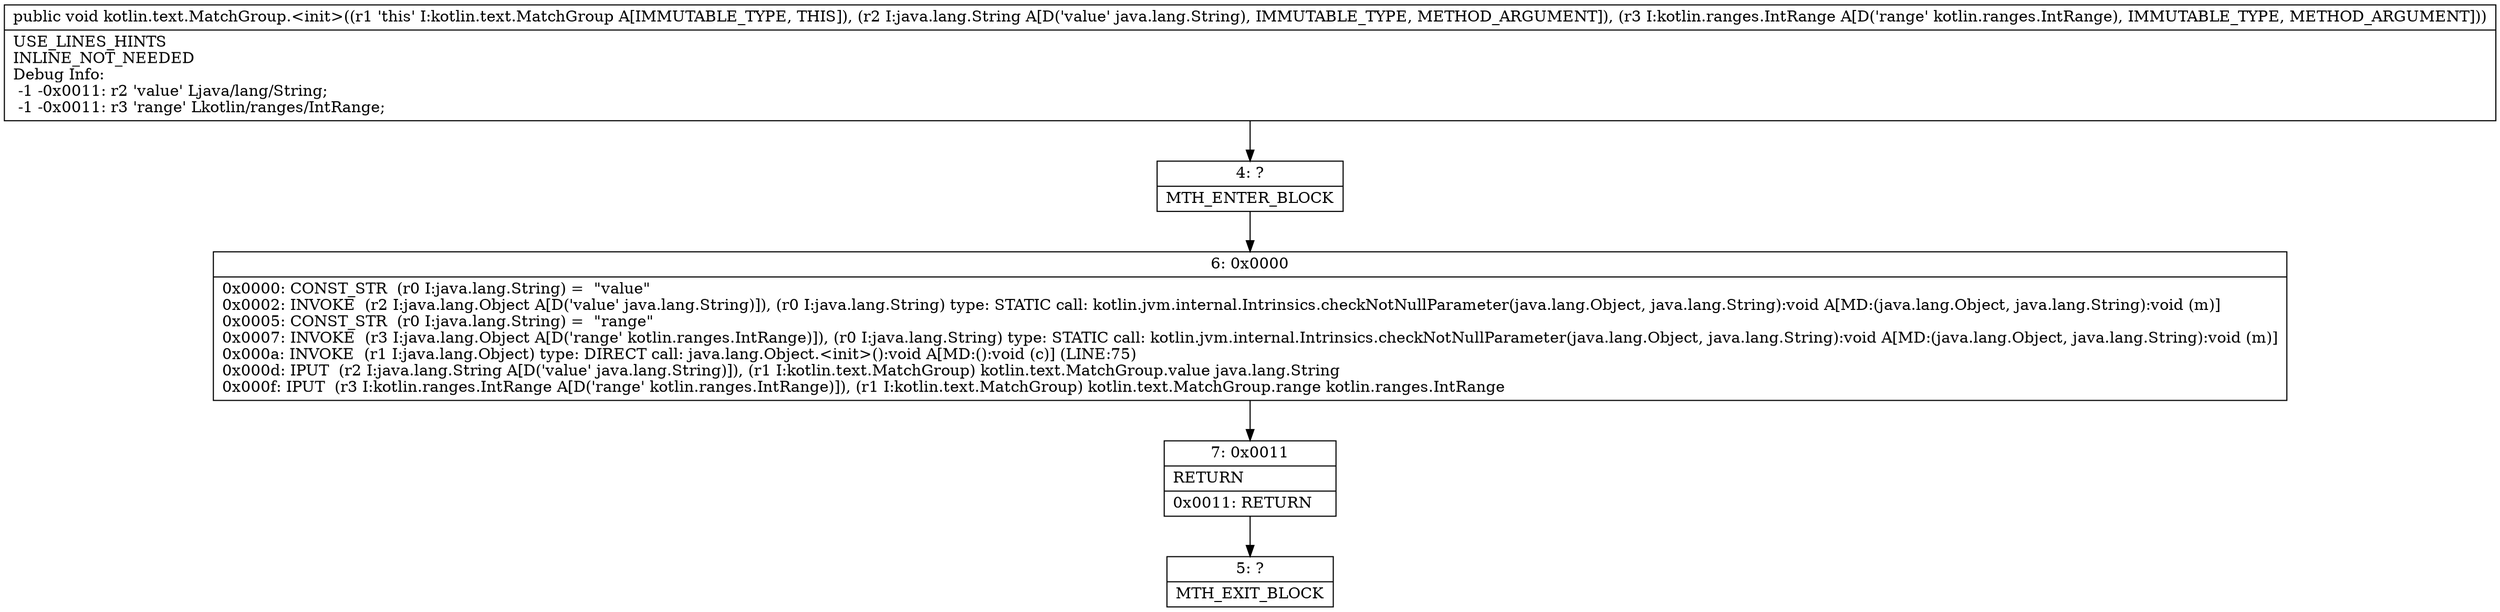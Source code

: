 digraph "CFG forkotlin.text.MatchGroup.\<init\>(Ljava\/lang\/String;Lkotlin\/ranges\/IntRange;)V" {
Node_4 [shape=record,label="{4\:\ ?|MTH_ENTER_BLOCK\l}"];
Node_6 [shape=record,label="{6\:\ 0x0000|0x0000: CONST_STR  (r0 I:java.lang.String) =  \"value\" \l0x0002: INVOKE  (r2 I:java.lang.Object A[D('value' java.lang.String)]), (r0 I:java.lang.String) type: STATIC call: kotlin.jvm.internal.Intrinsics.checkNotNullParameter(java.lang.Object, java.lang.String):void A[MD:(java.lang.Object, java.lang.String):void (m)]\l0x0005: CONST_STR  (r0 I:java.lang.String) =  \"range\" \l0x0007: INVOKE  (r3 I:java.lang.Object A[D('range' kotlin.ranges.IntRange)]), (r0 I:java.lang.String) type: STATIC call: kotlin.jvm.internal.Intrinsics.checkNotNullParameter(java.lang.Object, java.lang.String):void A[MD:(java.lang.Object, java.lang.String):void (m)]\l0x000a: INVOKE  (r1 I:java.lang.Object) type: DIRECT call: java.lang.Object.\<init\>():void A[MD:():void (c)] (LINE:75)\l0x000d: IPUT  (r2 I:java.lang.String A[D('value' java.lang.String)]), (r1 I:kotlin.text.MatchGroup) kotlin.text.MatchGroup.value java.lang.String \l0x000f: IPUT  (r3 I:kotlin.ranges.IntRange A[D('range' kotlin.ranges.IntRange)]), (r1 I:kotlin.text.MatchGroup) kotlin.text.MatchGroup.range kotlin.ranges.IntRange \l}"];
Node_7 [shape=record,label="{7\:\ 0x0011|RETURN\l|0x0011: RETURN   \l}"];
Node_5 [shape=record,label="{5\:\ ?|MTH_EXIT_BLOCK\l}"];
MethodNode[shape=record,label="{public void kotlin.text.MatchGroup.\<init\>((r1 'this' I:kotlin.text.MatchGroup A[IMMUTABLE_TYPE, THIS]), (r2 I:java.lang.String A[D('value' java.lang.String), IMMUTABLE_TYPE, METHOD_ARGUMENT]), (r3 I:kotlin.ranges.IntRange A[D('range' kotlin.ranges.IntRange), IMMUTABLE_TYPE, METHOD_ARGUMENT]))  | USE_LINES_HINTS\lINLINE_NOT_NEEDED\lDebug Info:\l  \-1 \-0x0011: r2 'value' Ljava\/lang\/String;\l  \-1 \-0x0011: r3 'range' Lkotlin\/ranges\/IntRange;\l}"];
MethodNode -> Node_4;Node_4 -> Node_6;
Node_6 -> Node_7;
Node_7 -> Node_5;
}

